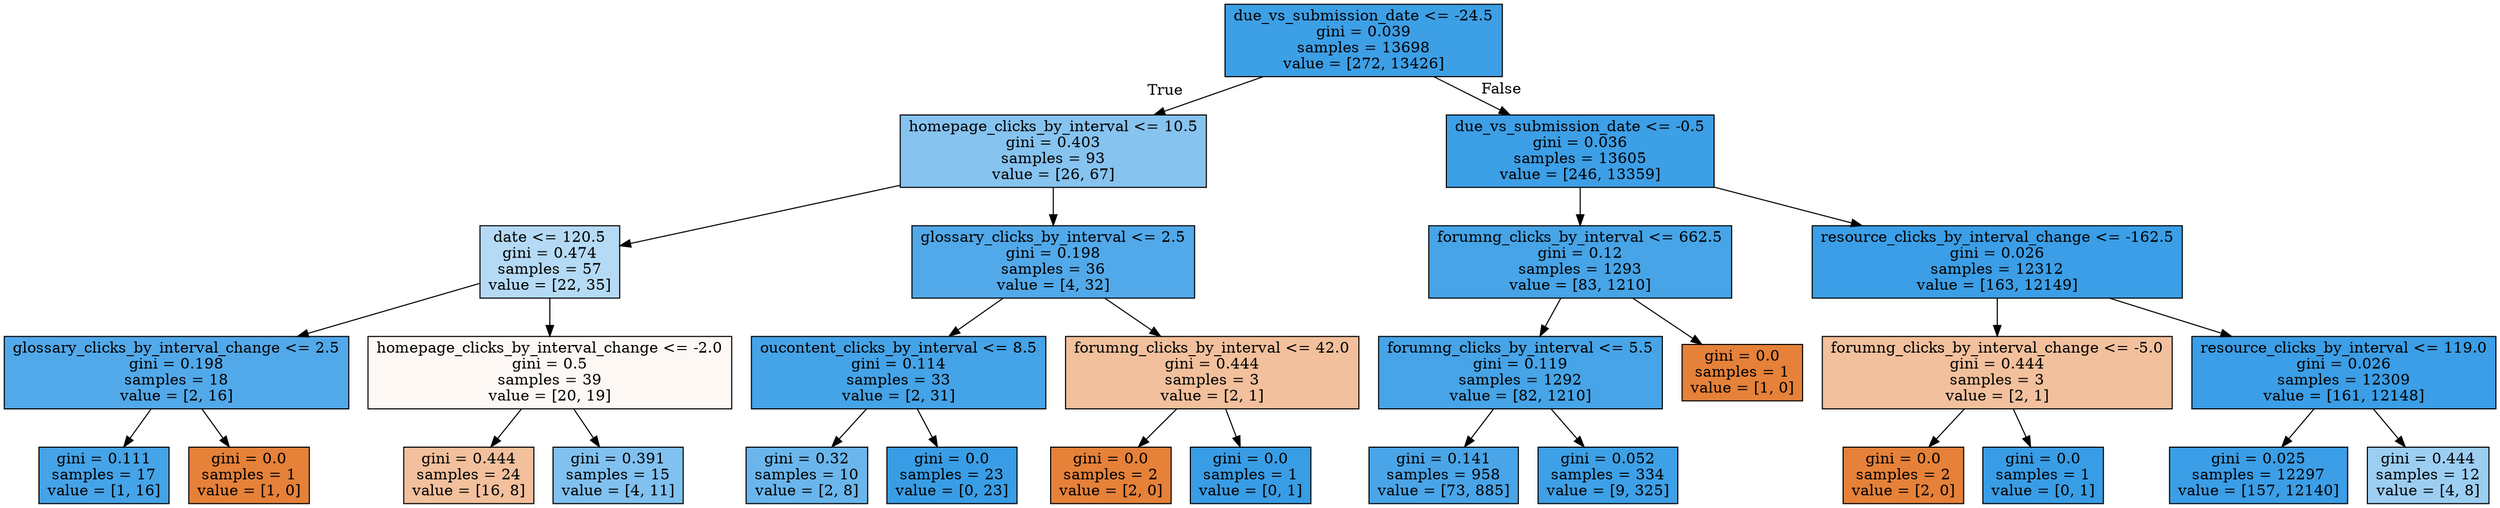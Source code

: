 digraph Tree {
node [shape=box, style="filled", color="black"] ;
0 [label="due_vs_submission_date <= -24.5\ngini = 0.039\nsamples = 13698\nvalue = [272, 13426]", fillcolor="#399de5fa"] ;
1 [label="homepage_clicks_by_interval <= 10.5\ngini = 0.403\nsamples = 93\nvalue = [26, 67]", fillcolor="#399de59c"] ;
0 -> 1 [labeldistance=2.5, labelangle=45, headlabel="True"] ;
2 [label="date <= 120.5\ngini = 0.474\nsamples = 57\nvalue = [22, 35]", fillcolor="#399de55f"] ;
1 -> 2 ;
3 [label="glossary_clicks_by_interval_change <= 2.5\ngini = 0.198\nsamples = 18\nvalue = [2, 16]", fillcolor="#399de5df"] ;
2 -> 3 ;
4 [label="gini = 0.111\nsamples = 17\nvalue = [1, 16]", fillcolor="#399de5ef"] ;
3 -> 4 ;
5 [label="gini = 0.0\nsamples = 1\nvalue = [1, 0]", fillcolor="#e58139ff"] ;
3 -> 5 ;
6 [label="homepage_clicks_by_interval_change <= -2.0\ngini = 0.5\nsamples = 39\nvalue = [20, 19]", fillcolor="#e581390d"] ;
2 -> 6 ;
7 [label="gini = 0.444\nsamples = 24\nvalue = [16, 8]", fillcolor="#e581397f"] ;
6 -> 7 ;
8 [label="gini = 0.391\nsamples = 15\nvalue = [4, 11]", fillcolor="#399de5a2"] ;
6 -> 8 ;
9 [label="glossary_clicks_by_interval <= 2.5\ngini = 0.198\nsamples = 36\nvalue = [4, 32]", fillcolor="#399de5df"] ;
1 -> 9 ;
10 [label="oucontent_clicks_by_interval <= 8.5\ngini = 0.114\nsamples = 33\nvalue = [2, 31]", fillcolor="#399de5ef"] ;
9 -> 10 ;
11 [label="gini = 0.32\nsamples = 10\nvalue = [2, 8]", fillcolor="#399de5bf"] ;
10 -> 11 ;
12 [label="gini = 0.0\nsamples = 23\nvalue = [0, 23]", fillcolor="#399de5ff"] ;
10 -> 12 ;
13 [label="forumng_clicks_by_interval <= 42.0\ngini = 0.444\nsamples = 3\nvalue = [2, 1]", fillcolor="#e581397f"] ;
9 -> 13 ;
14 [label="gini = 0.0\nsamples = 2\nvalue = [2, 0]", fillcolor="#e58139ff"] ;
13 -> 14 ;
15 [label="gini = 0.0\nsamples = 1\nvalue = [0, 1]", fillcolor="#399de5ff"] ;
13 -> 15 ;
16 [label="due_vs_submission_date <= -0.5\ngini = 0.036\nsamples = 13605\nvalue = [246, 13359]", fillcolor="#399de5fa"] ;
0 -> 16 [labeldistance=2.5, labelangle=-45, headlabel="False"] ;
17 [label="forumng_clicks_by_interval <= 662.5\ngini = 0.12\nsamples = 1293\nvalue = [83, 1210]", fillcolor="#399de5ee"] ;
16 -> 17 ;
18 [label="forumng_clicks_by_interval <= 5.5\ngini = 0.119\nsamples = 1292\nvalue = [82, 1210]", fillcolor="#399de5ee"] ;
17 -> 18 ;
19 [label="gini = 0.141\nsamples = 958\nvalue = [73, 885]", fillcolor="#399de5ea"] ;
18 -> 19 ;
20 [label="gini = 0.052\nsamples = 334\nvalue = [9, 325]", fillcolor="#399de5f8"] ;
18 -> 20 ;
21 [label="gini = 0.0\nsamples = 1\nvalue = [1, 0]", fillcolor="#e58139ff"] ;
17 -> 21 ;
22 [label="resource_clicks_by_interval_change <= -162.5\ngini = 0.026\nsamples = 12312\nvalue = [163, 12149]", fillcolor="#399de5fc"] ;
16 -> 22 ;
23 [label="forumng_clicks_by_interval_change <= -5.0\ngini = 0.444\nsamples = 3\nvalue = [2, 1]", fillcolor="#e581397f"] ;
22 -> 23 ;
24 [label="gini = 0.0\nsamples = 2\nvalue = [2, 0]", fillcolor="#e58139ff"] ;
23 -> 24 ;
25 [label="gini = 0.0\nsamples = 1\nvalue = [0, 1]", fillcolor="#399de5ff"] ;
23 -> 25 ;
26 [label="resource_clicks_by_interval <= 119.0\ngini = 0.026\nsamples = 12309\nvalue = [161, 12148]", fillcolor="#399de5fc"] ;
22 -> 26 ;
27 [label="gini = 0.025\nsamples = 12297\nvalue = [157, 12140]", fillcolor="#399de5fc"] ;
26 -> 27 ;
28 [label="gini = 0.444\nsamples = 12\nvalue = [4, 8]", fillcolor="#399de57f"] ;
26 -> 28 ;
}